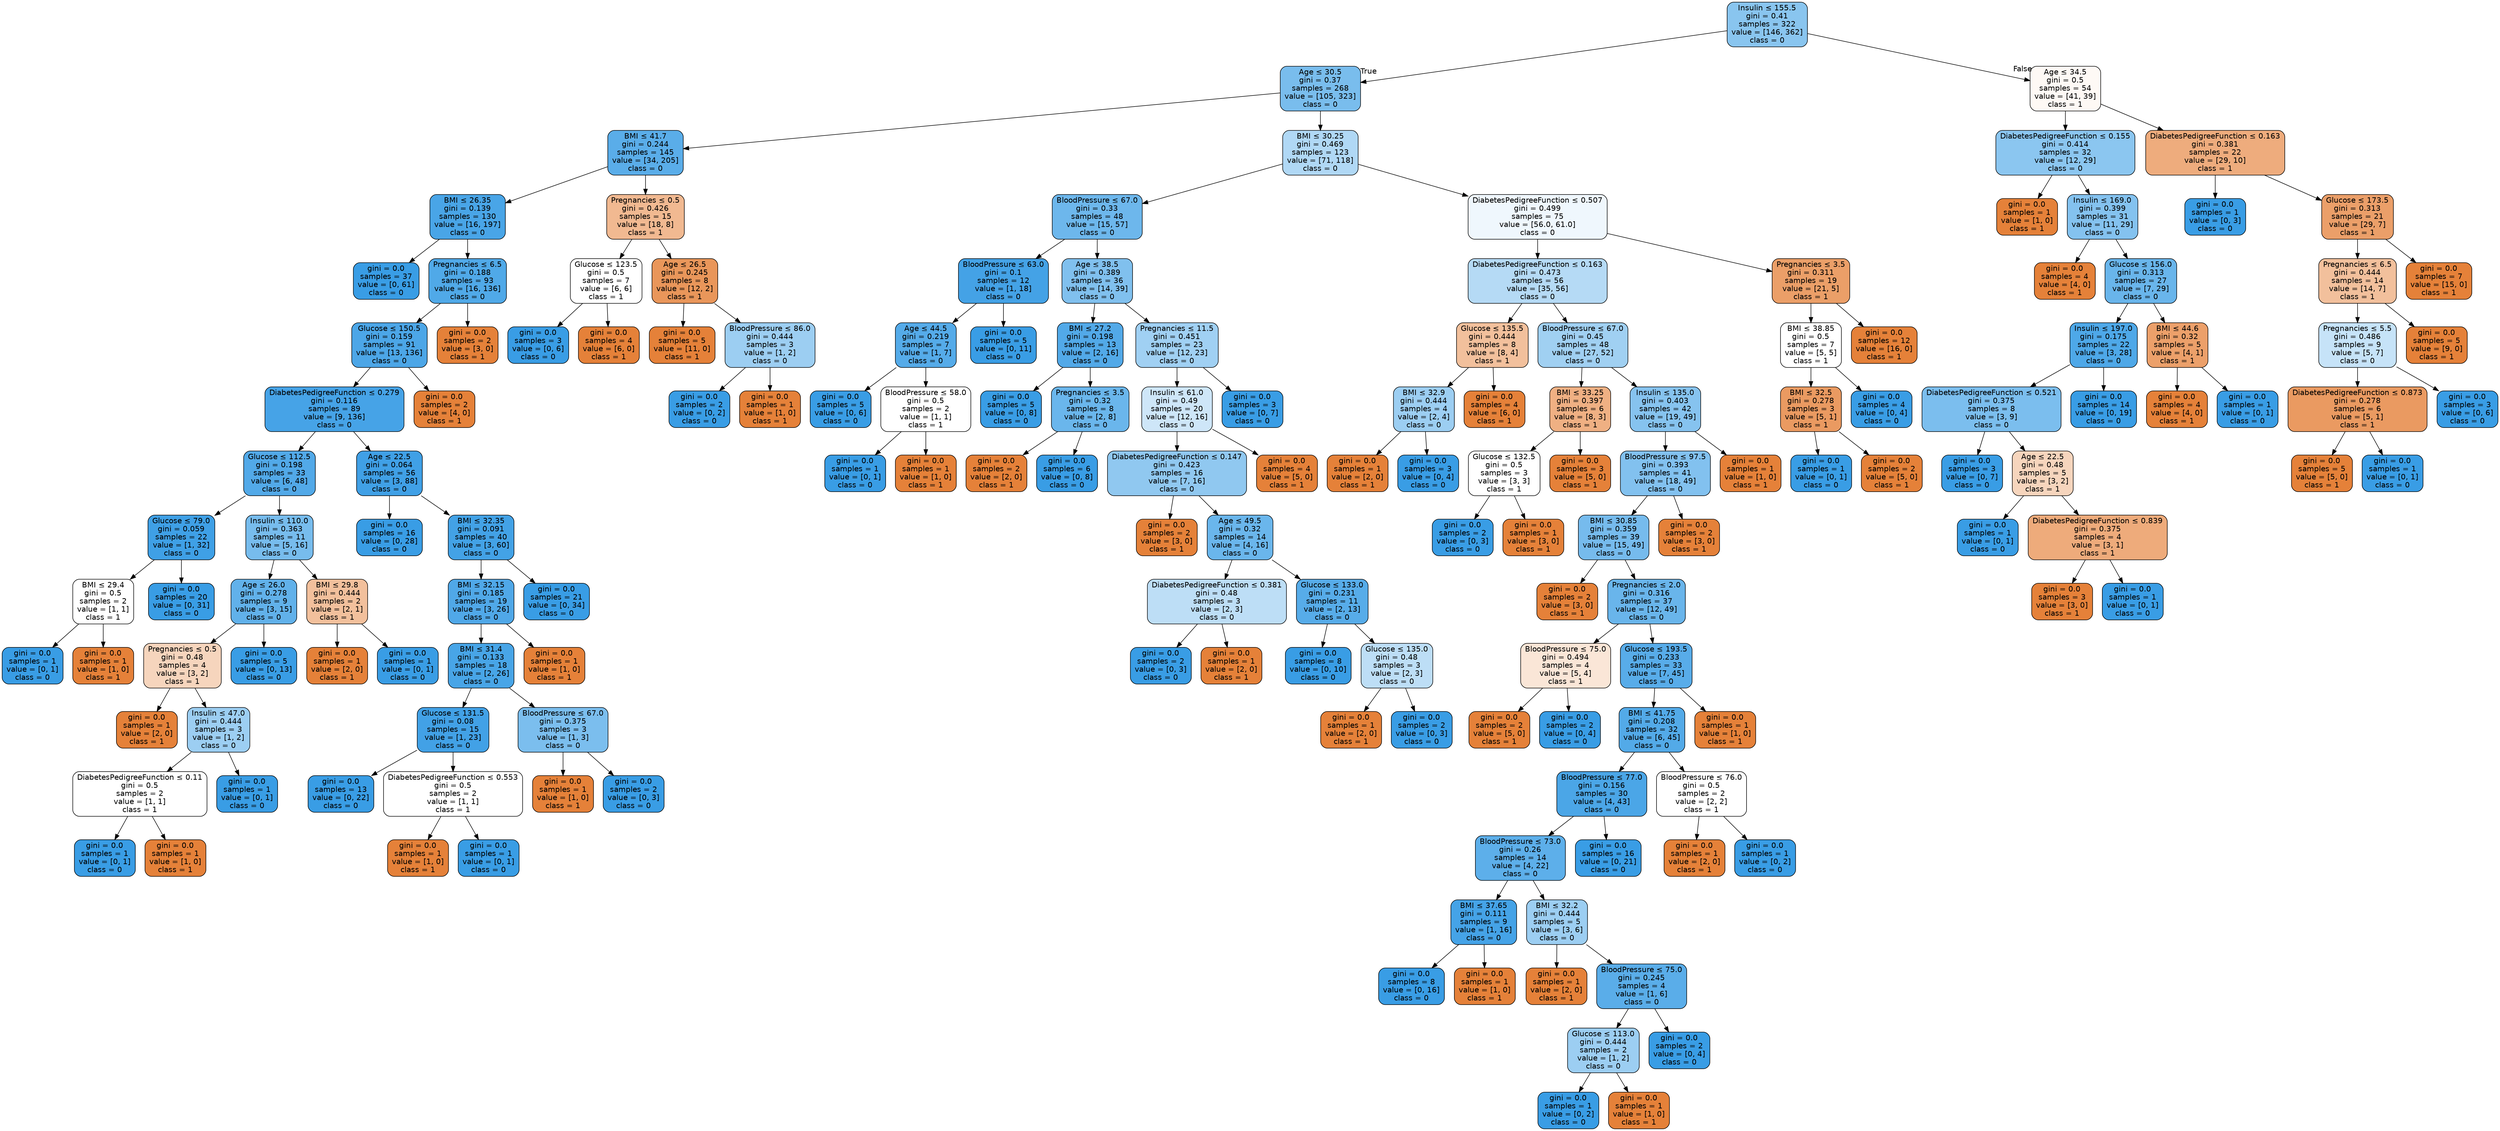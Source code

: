 digraph Tree {
node [shape=box, style="filled, rounded", color="black", fontname="helvetica"] ;
edge [fontname="helvetica"] ;
0 [label=<Insulin &le; 155.5<br/>gini = 0.41<br/>samples = 322<br/>value = [146, 362]<br/>class = 0>, fillcolor="#89c5ef"] ;
1 [label=<Age &le; 30.5<br/>gini = 0.37<br/>samples = 268<br/>value = [105, 323]<br/>class = 0>, fillcolor="#79bded"] ;
0 -> 1 [labeldistance=2.5, labelangle=45, headlabel="True"] ;
2 [label=<BMI &le; 41.7<br/>gini = 0.244<br/>samples = 145<br/>value = [34, 205]<br/>class = 0>, fillcolor="#5aade9"] ;
1 -> 2 ;
3 [label=<BMI &le; 26.35<br/>gini = 0.139<br/>samples = 130<br/>value = [16, 197]<br/>class = 0>, fillcolor="#49a5e7"] ;
2 -> 3 ;
4 [label=<gini = 0.0<br/>samples = 37<br/>value = [0, 61]<br/>class = 0>, fillcolor="#399de5"] ;
3 -> 4 ;
5 [label=<Pregnancies &le; 6.5<br/>gini = 0.188<br/>samples = 93<br/>value = [16, 136]<br/>class = 0>, fillcolor="#50a9e8"] ;
3 -> 5 ;
6 [label=<Glucose &le; 150.5<br/>gini = 0.159<br/>samples = 91<br/>value = [13, 136]<br/>class = 0>, fillcolor="#4ca6e7"] ;
5 -> 6 ;
7 [label=<DiabetesPedigreeFunction &le; 0.279<br/>gini = 0.116<br/>samples = 89<br/>value = [9, 136]<br/>class = 0>, fillcolor="#46a3e7"] ;
6 -> 7 ;
8 [label=<Glucose &le; 112.5<br/>gini = 0.198<br/>samples = 33<br/>value = [6, 48]<br/>class = 0>, fillcolor="#52a9e8"] ;
7 -> 8 ;
9 [label=<Glucose &le; 79.0<br/>gini = 0.059<br/>samples = 22<br/>value = [1, 32]<br/>class = 0>, fillcolor="#3fa0e6"] ;
8 -> 9 ;
10 [label=<BMI &le; 29.4<br/>gini = 0.5<br/>samples = 2<br/>value = [1, 1]<br/>class = 1>, fillcolor="#ffffff"] ;
9 -> 10 ;
11 [label=<gini = 0.0<br/>samples = 1<br/>value = [0, 1]<br/>class = 0>, fillcolor="#399de5"] ;
10 -> 11 ;
12 [label=<gini = 0.0<br/>samples = 1<br/>value = [1, 0]<br/>class = 1>, fillcolor="#e58139"] ;
10 -> 12 ;
13 [label=<gini = 0.0<br/>samples = 20<br/>value = [0, 31]<br/>class = 0>, fillcolor="#399de5"] ;
9 -> 13 ;
14 [label=<Insulin &le; 110.0<br/>gini = 0.363<br/>samples = 11<br/>value = [5, 16]<br/>class = 0>, fillcolor="#77bced"] ;
8 -> 14 ;
15 [label=<Age &le; 26.0<br/>gini = 0.278<br/>samples = 9<br/>value = [3, 15]<br/>class = 0>, fillcolor="#61b1ea"] ;
14 -> 15 ;
16 [label=<Pregnancies &le; 0.5<br/>gini = 0.48<br/>samples = 4<br/>value = [3, 2]<br/>class = 1>, fillcolor="#f6d5bd"] ;
15 -> 16 ;
17 [label=<gini = 0.0<br/>samples = 1<br/>value = [2, 0]<br/>class = 1>, fillcolor="#e58139"] ;
16 -> 17 ;
18 [label=<Insulin &le; 47.0<br/>gini = 0.444<br/>samples = 3<br/>value = [1, 2]<br/>class = 0>, fillcolor="#9ccef2"] ;
16 -> 18 ;
19 [label=<DiabetesPedigreeFunction &le; 0.11<br/>gini = 0.5<br/>samples = 2<br/>value = [1, 1]<br/>class = 1>, fillcolor="#ffffff"] ;
18 -> 19 ;
20 [label=<gini = 0.0<br/>samples = 1<br/>value = [0, 1]<br/>class = 0>, fillcolor="#399de5"] ;
19 -> 20 ;
21 [label=<gini = 0.0<br/>samples = 1<br/>value = [1, 0]<br/>class = 1>, fillcolor="#e58139"] ;
19 -> 21 ;
22 [label=<gini = 0.0<br/>samples = 1<br/>value = [0, 1]<br/>class = 0>, fillcolor="#399de5"] ;
18 -> 22 ;
23 [label=<gini = 0.0<br/>samples = 5<br/>value = [0, 13]<br/>class = 0>, fillcolor="#399de5"] ;
15 -> 23 ;
24 [label=<BMI &le; 29.8<br/>gini = 0.444<br/>samples = 2<br/>value = [2, 1]<br/>class = 1>, fillcolor="#f2c09c"] ;
14 -> 24 ;
25 [label=<gini = 0.0<br/>samples = 1<br/>value = [2, 0]<br/>class = 1>, fillcolor="#e58139"] ;
24 -> 25 ;
26 [label=<gini = 0.0<br/>samples = 1<br/>value = [0, 1]<br/>class = 0>, fillcolor="#399de5"] ;
24 -> 26 ;
27 [label=<Age &le; 22.5<br/>gini = 0.064<br/>samples = 56<br/>value = [3, 88]<br/>class = 0>, fillcolor="#40a0e6"] ;
7 -> 27 ;
28 [label=<gini = 0.0<br/>samples = 16<br/>value = [0, 28]<br/>class = 0>, fillcolor="#399de5"] ;
27 -> 28 ;
29 [label=<BMI &le; 32.35<br/>gini = 0.091<br/>samples = 40<br/>value = [3, 60]<br/>class = 0>, fillcolor="#43a2e6"] ;
27 -> 29 ;
30 [label=<BMI &le; 32.15<br/>gini = 0.185<br/>samples = 19<br/>value = [3, 26]<br/>class = 0>, fillcolor="#50a8e8"] ;
29 -> 30 ;
31 [label=<BMI &le; 31.4<br/>gini = 0.133<br/>samples = 18<br/>value = [2, 26]<br/>class = 0>, fillcolor="#48a5e7"] ;
30 -> 31 ;
32 [label=<Glucose &le; 131.5<br/>gini = 0.08<br/>samples = 15<br/>value = [1, 23]<br/>class = 0>, fillcolor="#42a1e6"] ;
31 -> 32 ;
33 [label=<gini = 0.0<br/>samples = 13<br/>value = [0, 22]<br/>class = 0>, fillcolor="#399de5"] ;
32 -> 33 ;
34 [label=<DiabetesPedigreeFunction &le; 0.553<br/>gini = 0.5<br/>samples = 2<br/>value = [1, 1]<br/>class = 1>, fillcolor="#ffffff"] ;
32 -> 34 ;
35 [label=<gini = 0.0<br/>samples = 1<br/>value = [1, 0]<br/>class = 1>, fillcolor="#e58139"] ;
34 -> 35 ;
36 [label=<gini = 0.0<br/>samples = 1<br/>value = [0, 1]<br/>class = 0>, fillcolor="#399de5"] ;
34 -> 36 ;
37 [label=<BloodPressure &le; 67.0<br/>gini = 0.375<br/>samples = 3<br/>value = [1, 3]<br/>class = 0>, fillcolor="#7bbeee"] ;
31 -> 37 ;
38 [label=<gini = 0.0<br/>samples = 1<br/>value = [1, 0]<br/>class = 1>, fillcolor="#e58139"] ;
37 -> 38 ;
39 [label=<gini = 0.0<br/>samples = 2<br/>value = [0, 3]<br/>class = 0>, fillcolor="#399de5"] ;
37 -> 39 ;
40 [label=<gini = 0.0<br/>samples = 1<br/>value = [1, 0]<br/>class = 1>, fillcolor="#e58139"] ;
30 -> 40 ;
41 [label=<gini = 0.0<br/>samples = 21<br/>value = [0, 34]<br/>class = 0>, fillcolor="#399de5"] ;
29 -> 41 ;
42 [label=<gini = 0.0<br/>samples = 2<br/>value = [4, 0]<br/>class = 1>, fillcolor="#e58139"] ;
6 -> 42 ;
43 [label=<gini = 0.0<br/>samples = 2<br/>value = [3, 0]<br/>class = 1>, fillcolor="#e58139"] ;
5 -> 43 ;
44 [label=<Pregnancies &le; 0.5<br/>gini = 0.426<br/>samples = 15<br/>value = [18, 8]<br/>class = 1>, fillcolor="#f1b991"] ;
2 -> 44 ;
45 [label=<Glucose &le; 123.5<br/>gini = 0.5<br/>samples = 7<br/>value = [6, 6]<br/>class = 1>, fillcolor="#ffffff"] ;
44 -> 45 ;
46 [label=<gini = 0.0<br/>samples = 3<br/>value = [0, 6]<br/>class = 0>, fillcolor="#399de5"] ;
45 -> 46 ;
47 [label=<gini = 0.0<br/>samples = 4<br/>value = [6, 0]<br/>class = 1>, fillcolor="#e58139"] ;
45 -> 47 ;
48 [label=<Age &le; 26.5<br/>gini = 0.245<br/>samples = 8<br/>value = [12, 2]<br/>class = 1>, fillcolor="#e9965a"] ;
44 -> 48 ;
49 [label=<gini = 0.0<br/>samples = 5<br/>value = [11, 0]<br/>class = 1>, fillcolor="#e58139"] ;
48 -> 49 ;
50 [label=<BloodPressure &le; 86.0<br/>gini = 0.444<br/>samples = 3<br/>value = [1, 2]<br/>class = 0>, fillcolor="#9ccef2"] ;
48 -> 50 ;
51 [label=<gini = 0.0<br/>samples = 2<br/>value = [0, 2]<br/>class = 0>, fillcolor="#399de5"] ;
50 -> 51 ;
52 [label=<gini = 0.0<br/>samples = 1<br/>value = [1, 0]<br/>class = 1>, fillcolor="#e58139"] ;
50 -> 52 ;
53 [label=<BMI &le; 30.25<br/>gini = 0.469<br/>samples = 123<br/>value = [71, 118]<br/>class = 0>, fillcolor="#b0d8f5"] ;
1 -> 53 ;
54 [label=<BloodPressure &le; 67.0<br/>gini = 0.33<br/>samples = 48<br/>value = [15, 57]<br/>class = 0>, fillcolor="#6db7ec"] ;
53 -> 54 ;
55 [label=<BloodPressure &le; 63.0<br/>gini = 0.1<br/>samples = 12<br/>value = [1, 18]<br/>class = 0>, fillcolor="#44a2e6"] ;
54 -> 55 ;
56 [label=<Age &le; 44.5<br/>gini = 0.219<br/>samples = 7<br/>value = [1, 7]<br/>class = 0>, fillcolor="#55abe9"] ;
55 -> 56 ;
57 [label=<gini = 0.0<br/>samples = 5<br/>value = [0, 6]<br/>class = 0>, fillcolor="#399de5"] ;
56 -> 57 ;
58 [label=<BloodPressure &le; 58.0<br/>gini = 0.5<br/>samples = 2<br/>value = [1, 1]<br/>class = 1>, fillcolor="#ffffff"] ;
56 -> 58 ;
59 [label=<gini = 0.0<br/>samples = 1<br/>value = [0, 1]<br/>class = 0>, fillcolor="#399de5"] ;
58 -> 59 ;
60 [label=<gini = 0.0<br/>samples = 1<br/>value = [1, 0]<br/>class = 1>, fillcolor="#e58139"] ;
58 -> 60 ;
61 [label=<gini = 0.0<br/>samples = 5<br/>value = [0, 11]<br/>class = 0>, fillcolor="#399de5"] ;
55 -> 61 ;
62 [label=<Age &le; 38.5<br/>gini = 0.389<br/>samples = 36<br/>value = [14, 39]<br/>class = 0>, fillcolor="#80c0ee"] ;
54 -> 62 ;
63 [label=<BMI &le; 27.2<br/>gini = 0.198<br/>samples = 13<br/>value = [2, 16]<br/>class = 0>, fillcolor="#52a9e8"] ;
62 -> 63 ;
64 [label=<gini = 0.0<br/>samples = 5<br/>value = [0, 8]<br/>class = 0>, fillcolor="#399de5"] ;
63 -> 64 ;
65 [label=<Pregnancies &le; 3.5<br/>gini = 0.32<br/>samples = 8<br/>value = [2, 8]<br/>class = 0>, fillcolor="#6ab6ec"] ;
63 -> 65 ;
66 [label=<gini = 0.0<br/>samples = 2<br/>value = [2, 0]<br/>class = 1>, fillcolor="#e58139"] ;
65 -> 66 ;
67 [label=<gini = 0.0<br/>samples = 6<br/>value = [0, 8]<br/>class = 0>, fillcolor="#399de5"] ;
65 -> 67 ;
68 [label=<Pregnancies &le; 11.5<br/>gini = 0.451<br/>samples = 23<br/>value = [12, 23]<br/>class = 0>, fillcolor="#a0d0f3"] ;
62 -> 68 ;
69 [label=<Insulin &le; 61.0<br/>gini = 0.49<br/>samples = 20<br/>value = [12, 16]<br/>class = 0>, fillcolor="#cee6f8"] ;
68 -> 69 ;
70 [label=<DiabetesPedigreeFunction &le; 0.147<br/>gini = 0.423<br/>samples = 16<br/>value = [7, 16]<br/>class = 0>, fillcolor="#90c8f0"] ;
69 -> 70 ;
71 [label=<gini = 0.0<br/>samples = 2<br/>value = [3, 0]<br/>class = 1>, fillcolor="#e58139"] ;
70 -> 71 ;
72 [label=<Age &le; 49.5<br/>gini = 0.32<br/>samples = 14<br/>value = [4, 16]<br/>class = 0>, fillcolor="#6ab6ec"] ;
70 -> 72 ;
73 [label=<DiabetesPedigreeFunction &le; 0.381<br/>gini = 0.48<br/>samples = 3<br/>value = [2, 3]<br/>class = 0>, fillcolor="#bddef6"] ;
72 -> 73 ;
74 [label=<gini = 0.0<br/>samples = 2<br/>value = [0, 3]<br/>class = 0>, fillcolor="#399de5"] ;
73 -> 74 ;
75 [label=<gini = 0.0<br/>samples = 1<br/>value = [2, 0]<br/>class = 1>, fillcolor="#e58139"] ;
73 -> 75 ;
76 [label=<Glucose &le; 133.0<br/>gini = 0.231<br/>samples = 11<br/>value = [2, 13]<br/>class = 0>, fillcolor="#57ace9"] ;
72 -> 76 ;
77 [label=<gini = 0.0<br/>samples = 8<br/>value = [0, 10]<br/>class = 0>, fillcolor="#399de5"] ;
76 -> 77 ;
78 [label=<Glucose &le; 135.0<br/>gini = 0.48<br/>samples = 3<br/>value = [2, 3]<br/>class = 0>, fillcolor="#bddef6"] ;
76 -> 78 ;
79 [label=<gini = 0.0<br/>samples = 1<br/>value = [2, 0]<br/>class = 1>, fillcolor="#e58139"] ;
78 -> 79 ;
80 [label=<gini = 0.0<br/>samples = 2<br/>value = [0, 3]<br/>class = 0>, fillcolor="#399de5"] ;
78 -> 80 ;
81 [label=<gini = 0.0<br/>samples = 4<br/>value = [5, 0]<br/>class = 1>, fillcolor="#e58139"] ;
69 -> 81 ;
82 [label=<gini = 0.0<br/>samples = 3<br/>value = [0, 7]<br/>class = 0>, fillcolor="#399de5"] ;
68 -> 82 ;
83 [label=<DiabetesPedigreeFunction &le; 0.507<br/>gini = 0.499<br/>samples = 75<br/>value = [56.0, 61.0]<br/>class = 0>, fillcolor="#eff7fd"] ;
53 -> 83 ;
84 [label=<DiabetesPedigreeFunction &le; 0.163<br/>gini = 0.473<br/>samples = 56<br/>value = [35, 56]<br/>class = 0>, fillcolor="#b5daf5"] ;
83 -> 84 ;
85 [label=<Glucose &le; 135.5<br/>gini = 0.444<br/>samples = 8<br/>value = [8, 4]<br/>class = 1>, fillcolor="#f2c09c"] ;
84 -> 85 ;
86 [label=<BMI &le; 32.9<br/>gini = 0.444<br/>samples = 4<br/>value = [2, 4]<br/>class = 0>, fillcolor="#9ccef2"] ;
85 -> 86 ;
87 [label=<gini = 0.0<br/>samples = 1<br/>value = [2, 0]<br/>class = 1>, fillcolor="#e58139"] ;
86 -> 87 ;
88 [label=<gini = 0.0<br/>samples = 3<br/>value = [0, 4]<br/>class = 0>, fillcolor="#399de5"] ;
86 -> 88 ;
89 [label=<gini = 0.0<br/>samples = 4<br/>value = [6, 0]<br/>class = 1>, fillcolor="#e58139"] ;
85 -> 89 ;
90 [label=<BloodPressure &le; 67.0<br/>gini = 0.45<br/>samples = 48<br/>value = [27, 52]<br/>class = 0>, fillcolor="#a0d0f2"] ;
84 -> 90 ;
91 [label=<BMI &le; 33.25<br/>gini = 0.397<br/>samples = 6<br/>value = [8, 3]<br/>class = 1>, fillcolor="#efb083"] ;
90 -> 91 ;
92 [label=<Glucose &le; 132.5<br/>gini = 0.5<br/>samples = 3<br/>value = [3, 3]<br/>class = 1>, fillcolor="#ffffff"] ;
91 -> 92 ;
93 [label=<gini = 0.0<br/>samples = 2<br/>value = [0, 3]<br/>class = 0>, fillcolor="#399de5"] ;
92 -> 93 ;
94 [label=<gini = 0.0<br/>samples = 1<br/>value = [3, 0]<br/>class = 1>, fillcolor="#e58139"] ;
92 -> 94 ;
95 [label=<gini = 0.0<br/>samples = 3<br/>value = [5, 0]<br/>class = 1>, fillcolor="#e58139"] ;
91 -> 95 ;
96 [label=<Insulin &le; 135.0<br/>gini = 0.403<br/>samples = 42<br/>value = [19, 49]<br/>class = 0>, fillcolor="#86c3ef"] ;
90 -> 96 ;
97 [label=<BloodPressure &le; 97.5<br/>gini = 0.393<br/>samples = 41<br/>value = [18, 49]<br/>class = 0>, fillcolor="#82c1ef"] ;
96 -> 97 ;
98 [label=<BMI &le; 30.85<br/>gini = 0.359<br/>samples = 39<br/>value = [15, 49]<br/>class = 0>, fillcolor="#76bbed"] ;
97 -> 98 ;
99 [label=<gini = 0.0<br/>samples = 2<br/>value = [3, 0]<br/>class = 1>, fillcolor="#e58139"] ;
98 -> 99 ;
100 [label=<Pregnancies &le; 2.0<br/>gini = 0.316<br/>samples = 37<br/>value = [12, 49]<br/>class = 0>, fillcolor="#69b5eb"] ;
98 -> 100 ;
101 [label=<BloodPressure &le; 75.0<br/>gini = 0.494<br/>samples = 4<br/>value = [5, 4]<br/>class = 1>, fillcolor="#fae6d7"] ;
100 -> 101 ;
102 [label=<gini = 0.0<br/>samples = 2<br/>value = [5, 0]<br/>class = 1>, fillcolor="#e58139"] ;
101 -> 102 ;
103 [label=<gini = 0.0<br/>samples = 2<br/>value = [0, 4]<br/>class = 0>, fillcolor="#399de5"] ;
101 -> 103 ;
104 [label=<Glucose &le; 193.5<br/>gini = 0.233<br/>samples = 33<br/>value = [7, 45]<br/>class = 0>, fillcolor="#58ace9"] ;
100 -> 104 ;
105 [label=<BMI &le; 41.75<br/>gini = 0.208<br/>samples = 32<br/>value = [6, 45]<br/>class = 0>, fillcolor="#53aae8"] ;
104 -> 105 ;
106 [label=<BloodPressure &le; 77.0<br/>gini = 0.156<br/>samples = 30<br/>value = [4, 43]<br/>class = 0>, fillcolor="#4ba6e7"] ;
105 -> 106 ;
107 [label=<BloodPressure &le; 73.0<br/>gini = 0.26<br/>samples = 14<br/>value = [4, 22]<br/>class = 0>, fillcolor="#5dafea"] ;
106 -> 107 ;
108 [label=<BMI &le; 37.65<br/>gini = 0.111<br/>samples = 9<br/>value = [1, 16]<br/>class = 0>, fillcolor="#45a3e7"] ;
107 -> 108 ;
109 [label=<gini = 0.0<br/>samples = 8<br/>value = [0, 16]<br/>class = 0>, fillcolor="#399de5"] ;
108 -> 109 ;
110 [label=<gini = 0.0<br/>samples = 1<br/>value = [1, 0]<br/>class = 1>, fillcolor="#e58139"] ;
108 -> 110 ;
111 [label=<BMI &le; 32.2<br/>gini = 0.444<br/>samples = 5<br/>value = [3, 6]<br/>class = 0>, fillcolor="#9ccef2"] ;
107 -> 111 ;
112 [label=<gini = 0.0<br/>samples = 1<br/>value = [2, 0]<br/>class = 1>, fillcolor="#e58139"] ;
111 -> 112 ;
113 [label=<BloodPressure &le; 75.0<br/>gini = 0.245<br/>samples = 4<br/>value = [1, 6]<br/>class = 0>, fillcolor="#5aade9"] ;
111 -> 113 ;
114 [label=<Glucose &le; 113.0<br/>gini = 0.444<br/>samples = 2<br/>value = [1, 2]<br/>class = 0>, fillcolor="#9ccef2"] ;
113 -> 114 ;
115 [label=<gini = 0.0<br/>samples = 1<br/>value = [0, 2]<br/>class = 0>, fillcolor="#399de5"] ;
114 -> 115 ;
116 [label=<gini = 0.0<br/>samples = 1<br/>value = [1, 0]<br/>class = 1>, fillcolor="#e58139"] ;
114 -> 116 ;
117 [label=<gini = 0.0<br/>samples = 2<br/>value = [0, 4]<br/>class = 0>, fillcolor="#399de5"] ;
113 -> 117 ;
118 [label=<gini = 0.0<br/>samples = 16<br/>value = [0, 21]<br/>class = 0>, fillcolor="#399de5"] ;
106 -> 118 ;
119 [label=<BloodPressure &le; 76.0<br/>gini = 0.5<br/>samples = 2<br/>value = [2, 2]<br/>class = 1>, fillcolor="#ffffff"] ;
105 -> 119 ;
120 [label=<gini = 0.0<br/>samples = 1<br/>value = [2, 0]<br/>class = 1>, fillcolor="#e58139"] ;
119 -> 120 ;
121 [label=<gini = 0.0<br/>samples = 1<br/>value = [0, 2]<br/>class = 0>, fillcolor="#399de5"] ;
119 -> 121 ;
122 [label=<gini = 0.0<br/>samples = 1<br/>value = [1, 0]<br/>class = 1>, fillcolor="#e58139"] ;
104 -> 122 ;
123 [label=<gini = 0.0<br/>samples = 2<br/>value = [3, 0]<br/>class = 1>, fillcolor="#e58139"] ;
97 -> 123 ;
124 [label=<gini = 0.0<br/>samples = 1<br/>value = [1, 0]<br/>class = 1>, fillcolor="#e58139"] ;
96 -> 124 ;
125 [label=<Pregnancies &le; 3.5<br/>gini = 0.311<br/>samples = 19<br/>value = [21, 5]<br/>class = 1>, fillcolor="#eb9f68"] ;
83 -> 125 ;
126 [label=<BMI &le; 38.85<br/>gini = 0.5<br/>samples = 7<br/>value = [5, 5]<br/>class = 1>, fillcolor="#ffffff"] ;
125 -> 126 ;
127 [label=<BMI &le; 32.5<br/>gini = 0.278<br/>samples = 3<br/>value = [5, 1]<br/>class = 1>, fillcolor="#ea9a61"] ;
126 -> 127 ;
128 [label=<gini = 0.0<br/>samples = 1<br/>value = [0, 1]<br/>class = 0>, fillcolor="#399de5"] ;
127 -> 128 ;
129 [label=<gini = 0.0<br/>samples = 2<br/>value = [5, 0]<br/>class = 1>, fillcolor="#e58139"] ;
127 -> 129 ;
130 [label=<gini = 0.0<br/>samples = 4<br/>value = [0, 4]<br/>class = 0>, fillcolor="#399de5"] ;
126 -> 130 ;
131 [label=<gini = 0.0<br/>samples = 12<br/>value = [16, 0]<br/>class = 1>, fillcolor="#e58139"] ;
125 -> 131 ;
132 [label=<Age &le; 34.5<br/>gini = 0.5<br/>samples = 54<br/>value = [41, 39]<br/>class = 1>, fillcolor="#fef9f5"] ;
0 -> 132 [labeldistance=2.5, labelangle=-45, headlabel="False"] ;
133 [label=<DiabetesPedigreeFunction &le; 0.155<br/>gini = 0.414<br/>samples = 32<br/>value = [12, 29]<br/>class = 0>, fillcolor="#8bc6f0"] ;
132 -> 133 ;
134 [label=<gini = 0.0<br/>samples = 1<br/>value = [1, 0]<br/>class = 1>, fillcolor="#e58139"] ;
133 -> 134 ;
135 [label=<Insulin &le; 169.0<br/>gini = 0.399<br/>samples = 31<br/>value = [11, 29]<br/>class = 0>, fillcolor="#84c2ef"] ;
133 -> 135 ;
136 [label=<gini = 0.0<br/>samples = 4<br/>value = [4, 0]<br/>class = 1>, fillcolor="#e58139"] ;
135 -> 136 ;
137 [label=<Glucose &le; 156.0<br/>gini = 0.313<br/>samples = 27<br/>value = [7, 29]<br/>class = 0>, fillcolor="#69b5eb"] ;
135 -> 137 ;
138 [label=<Insulin &le; 197.0<br/>gini = 0.175<br/>samples = 22<br/>value = [3, 28]<br/>class = 0>, fillcolor="#4ea8e8"] ;
137 -> 138 ;
139 [label=<DiabetesPedigreeFunction &le; 0.521<br/>gini = 0.375<br/>samples = 8<br/>value = [3, 9]<br/>class = 0>, fillcolor="#7bbeee"] ;
138 -> 139 ;
140 [label=<gini = 0.0<br/>samples = 3<br/>value = [0, 7]<br/>class = 0>, fillcolor="#399de5"] ;
139 -> 140 ;
141 [label=<Age &le; 22.5<br/>gini = 0.48<br/>samples = 5<br/>value = [3, 2]<br/>class = 1>, fillcolor="#f6d5bd"] ;
139 -> 141 ;
142 [label=<gini = 0.0<br/>samples = 1<br/>value = [0, 1]<br/>class = 0>, fillcolor="#399de5"] ;
141 -> 142 ;
143 [label=<DiabetesPedigreeFunction &le; 0.839<br/>gini = 0.375<br/>samples = 4<br/>value = [3, 1]<br/>class = 1>, fillcolor="#eeab7b"] ;
141 -> 143 ;
144 [label=<gini = 0.0<br/>samples = 3<br/>value = [3, 0]<br/>class = 1>, fillcolor="#e58139"] ;
143 -> 144 ;
145 [label=<gini = 0.0<br/>samples = 1<br/>value = [0, 1]<br/>class = 0>, fillcolor="#399de5"] ;
143 -> 145 ;
146 [label=<gini = 0.0<br/>samples = 14<br/>value = [0, 19]<br/>class = 0>, fillcolor="#399de5"] ;
138 -> 146 ;
147 [label=<BMI &le; 44.6<br/>gini = 0.32<br/>samples = 5<br/>value = [4, 1]<br/>class = 1>, fillcolor="#eca06a"] ;
137 -> 147 ;
148 [label=<gini = 0.0<br/>samples = 4<br/>value = [4, 0]<br/>class = 1>, fillcolor="#e58139"] ;
147 -> 148 ;
149 [label=<gini = 0.0<br/>samples = 1<br/>value = [0, 1]<br/>class = 0>, fillcolor="#399de5"] ;
147 -> 149 ;
150 [label=<DiabetesPedigreeFunction &le; 0.163<br/>gini = 0.381<br/>samples = 22<br/>value = [29, 10]<br/>class = 1>, fillcolor="#eeac7d"] ;
132 -> 150 ;
151 [label=<gini = 0.0<br/>samples = 1<br/>value = [0, 3]<br/>class = 0>, fillcolor="#399de5"] ;
150 -> 151 ;
152 [label=<Glucose &le; 173.5<br/>gini = 0.313<br/>samples = 21<br/>value = [29, 7]<br/>class = 1>, fillcolor="#eb9f69"] ;
150 -> 152 ;
153 [label=<Pregnancies &le; 6.5<br/>gini = 0.444<br/>samples = 14<br/>value = [14, 7]<br/>class = 1>, fillcolor="#f2c09c"] ;
152 -> 153 ;
154 [label=<Pregnancies &le; 5.5<br/>gini = 0.486<br/>samples = 9<br/>value = [5, 7]<br/>class = 0>, fillcolor="#c6e3f8"] ;
153 -> 154 ;
155 [label=<DiabetesPedigreeFunction &le; 0.873<br/>gini = 0.278<br/>samples = 6<br/>value = [5, 1]<br/>class = 1>, fillcolor="#ea9a61"] ;
154 -> 155 ;
156 [label=<gini = 0.0<br/>samples = 5<br/>value = [5, 0]<br/>class = 1>, fillcolor="#e58139"] ;
155 -> 156 ;
157 [label=<gini = 0.0<br/>samples = 1<br/>value = [0, 1]<br/>class = 0>, fillcolor="#399de5"] ;
155 -> 157 ;
158 [label=<gini = 0.0<br/>samples = 3<br/>value = [0, 6]<br/>class = 0>, fillcolor="#399de5"] ;
154 -> 158 ;
159 [label=<gini = 0.0<br/>samples = 5<br/>value = [9, 0]<br/>class = 1>, fillcolor="#e58139"] ;
153 -> 159 ;
160 [label=<gini = 0.0<br/>samples = 7<br/>value = [15, 0]<br/>class = 1>, fillcolor="#e58139"] ;
152 -> 160 ;
}